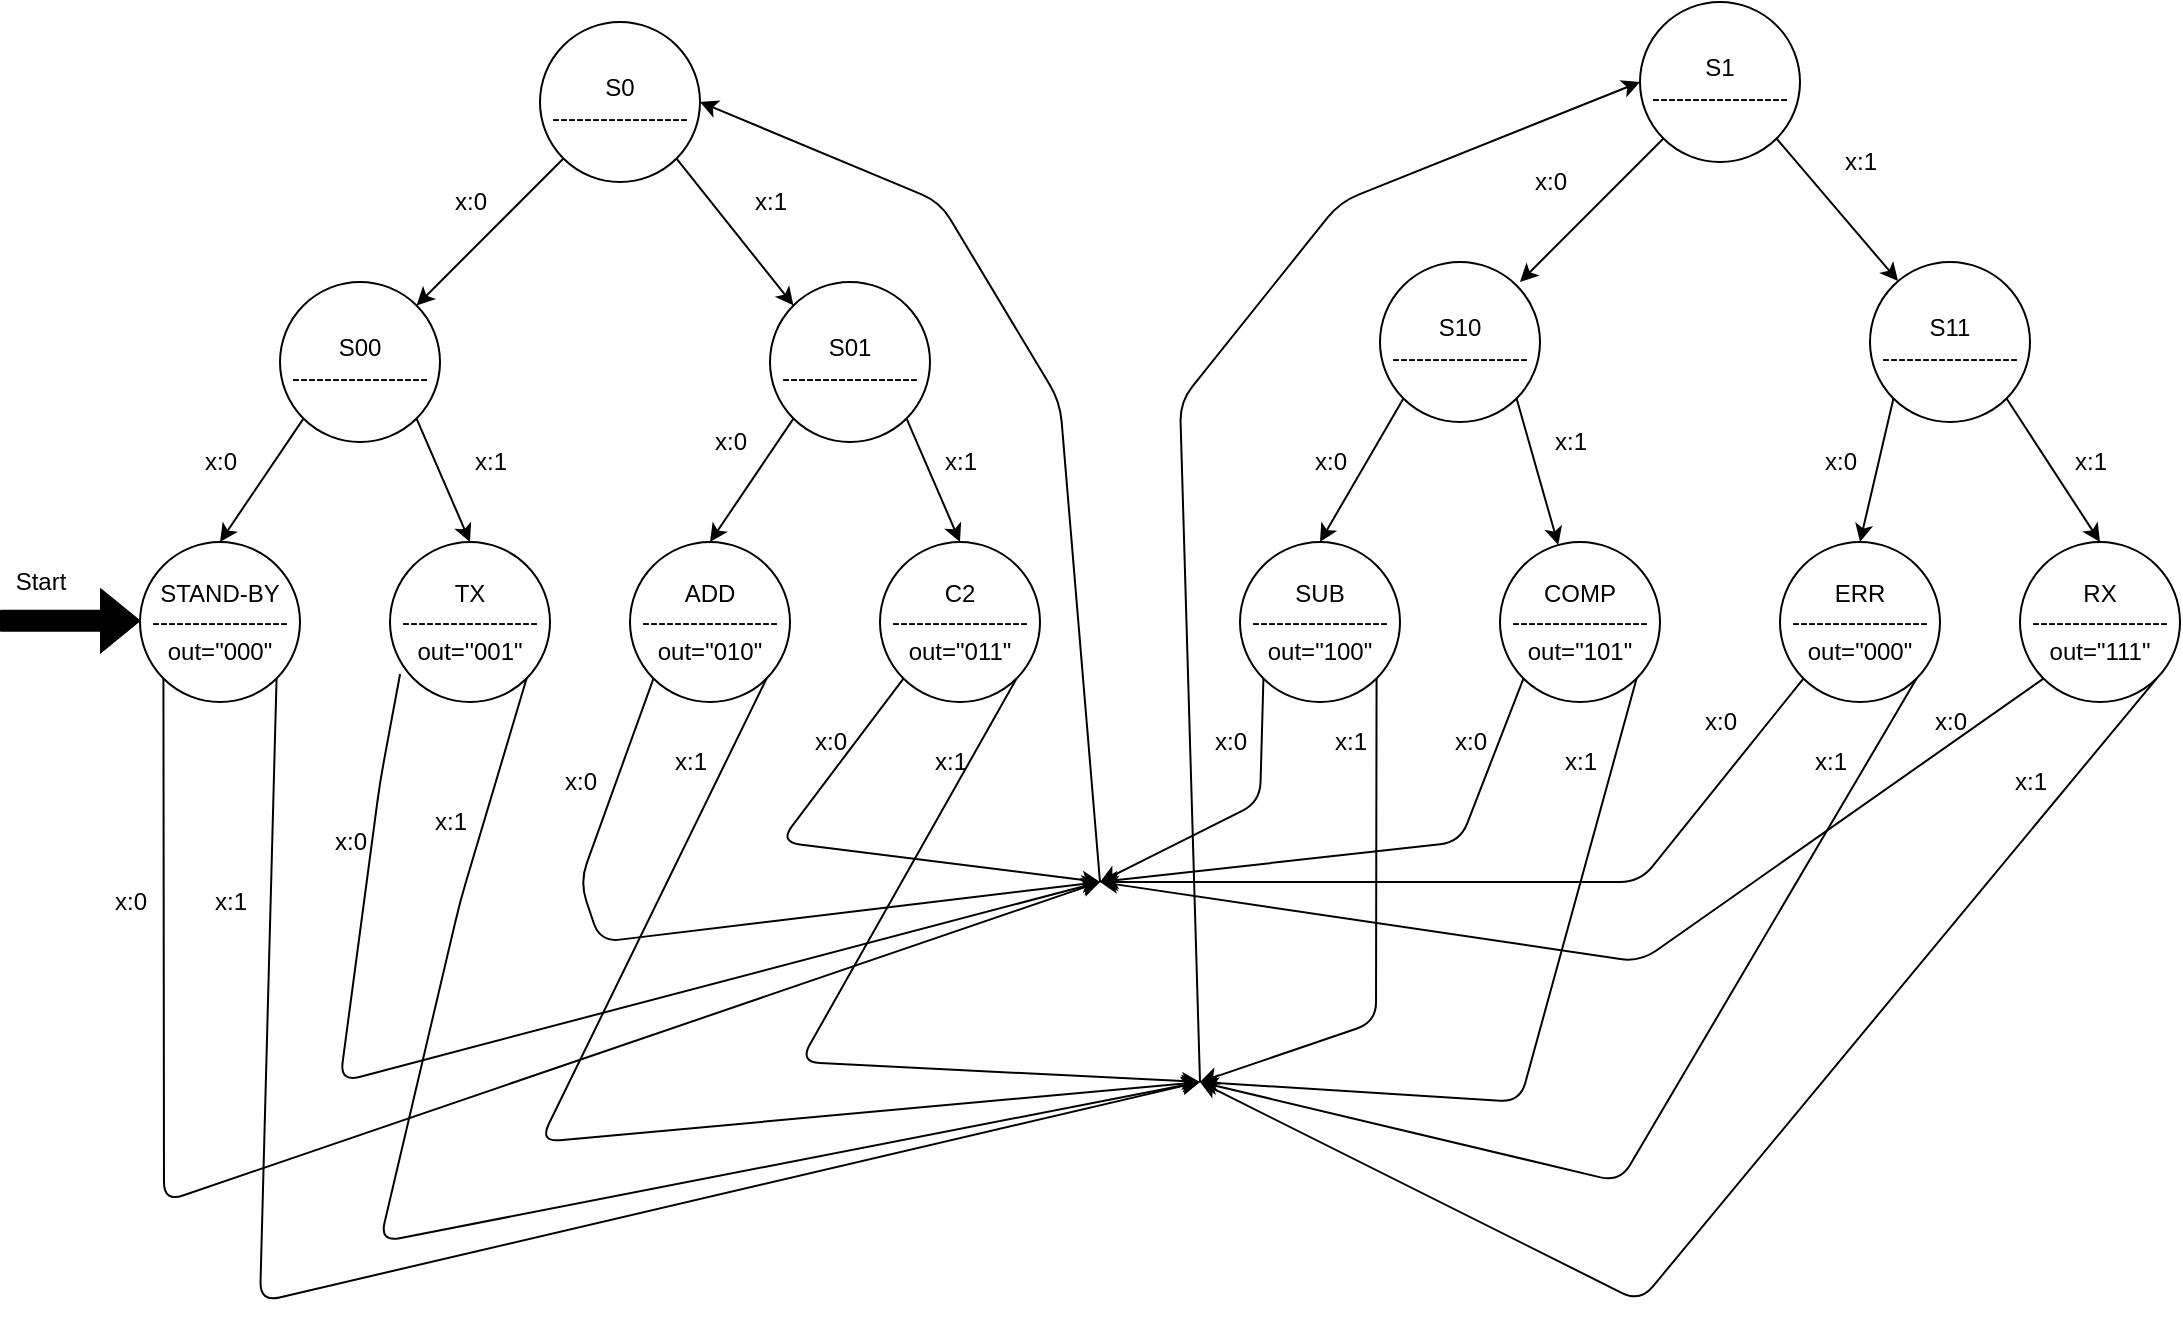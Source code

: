<mxfile version="14.9.2" type="device"><diagram id="CzY4Xrzh1pRbCLD9Bvzn" name="Page-1"><mxGraphModel dx="1185" dy="643" grid="1" gridSize="10" guides="1" tooltips="1" connect="1" arrows="1" fold="1" page="1" pageScale="1" pageWidth="827" pageHeight="1169" math="0" shadow="0"><root><mxCell id="0"/><mxCell id="1" parent="0"/><mxCell id="7Srz7mKr547ueuCqVLxm-4" value="S0&lt;br&gt;-----------------" style="ellipse;whiteSpace=wrap;html=1;aspect=fixed;" parent="1" vertex="1"><mxGeometry x="330" y="30" width="80" height="80" as="geometry"/></mxCell><mxCell id="7Srz7mKr547ueuCqVLxm-6" value="S00&lt;br&gt;-----------------" style="ellipse;whiteSpace=wrap;html=1;aspect=fixed;" parent="1" vertex="1"><mxGeometry x="200" y="160" width="80" height="80" as="geometry"/></mxCell><mxCell id="7Srz7mKr547ueuCqVLxm-7" value="S01&lt;br&gt;-----------------" style="ellipse;whiteSpace=wrap;html=1;aspect=fixed;" parent="1" vertex="1"><mxGeometry x="445" y="160" width="80" height="80" as="geometry"/></mxCell><mxCell id="7Srz7mKr547ueuCqVLxm-10" value="STAND-BY&lt;br&gt;-----------------&lt;br&gt;out=&quot;000&quot;" style="ellipse;whiteSpace=wrap;html=1;aspect=fixed;" parent="1" vertex="1"><mxGeometry x="130" y="290" width="80" height="80" as="geometry"/></mxCell><mxCell id="7Srz7mKr547ueuCqVLxm-11" value="TX&lt;br&gt;-----------------&lt;br&gt;out=''001&quot;" style="ellipse;whiteSpace=wrap;html=1;aspect=fixed;" parent="1" vertex="1"><mxGeometry x="255" y="290" width="80" height="80" as="geometry"/></mxCell><mxCell id="7Srz7mKr547ueuCqVLxm-14" value="ADD&lt;br&gt;-----------------&lt;br&gt;out=&quot;010&quot;" style="ellipse;whiteSpace=wrap;html=1;aspect=fixed;" parent="1" vertex="1"><mxGeometry x="375" y="290" width="80" height="80" as="geometry"/></mxCell><mxCell id="7Srz7mKr547ueuCqVLxm-15" value="C2&lt;br&gt;-----------------&lt;br&gt;out=&quot;011&quot;" style="ellipse;whiteSpace=wrap;html=1;aspect=fixed;" parent="1" vertex="1"><mxGeometry x="500" y="290" width="80" height="80" as="geometry"/></mxCell><mxCell id="7Srz7mKr547ueuCqVLxm-16" value="S1&lt;br&gt;-----------------" style="ellipse;whiteSpace=wrap;html=1;aspect=fixed;" parent="1" vertex="1"><mxGeometry x="880" y="20" width="80" height="80" as="geometry"/></mxCell><mxCell id="7Srz7mKr547ueuCqVLxm-17" value="S10&lt;br&gt;-----------------" style="ellipse;whiteSpace=wrap;html=1;aspect=fixed;" parent="1" vertex="1"><mxGeometry x="750" y="150" width="80" height="80" as="geometry"/></mxCell><mxCell id="7Srz7mKr547ueuCqVLxm-18" value="S11&lt;br&gt;-----------------" style="ellipse;whiteSpace=wrap;html=1;aspect=fixed;" parent="1" vertex="1"><mxGeometry x="995" y="150" width="80" height="80" as="geometry"/></mxCell><mxCell id="7Srz7mKr547ueuCqVLxm-19" value="SUB&lt;br&gt;-----------------&lt;br&gt;out=&quot;100&quot;" style="ellipse;whiteSpace=wrap;html=1;aspect=fixed;" parent="1" vertex="1"><mxGeometry x="680" y="290" width="80" height="80" as="geometry"/></mxCell><mxCell id="7Srz7mKr547ueuCqVLxm-20" value="COMP&lt;br&gt;-----------------&lt;br&gt;out=&quot;101&quot;" style="ellipse;whiteSpace=wrap;html=1;aspect=fixed;" parent="1" vertex="1"><mxGeometry x="810" y="290" width="80" height="80" as="geometry"/></mxCell><mxCell id="7Srz7mKr547ueuCqVLxm-21" value="ERR&lt;br&gt;-----------------&lt;br&gt;out=&quot;000&quot;" style="ellipse;whiteSpace=wrap;html=1;aspect=fixed;" parent="1" vertex="1"><mxGeometry x="950" y="290" width="80" height="80" as="geometry"/></mxCell><mxCell id="7Srz7mKr547ueuCqVLxm-22" value="RX&lt;br&gt;-----------------&lt;br&gt;out=&quot;111&quot;" style="ellipse;whiteSpace=wrap;html=1;aspect=fixed;" parent="1" vertex="1"><mxGeometry x="1070" y="290" width="80" height="80" as="geometry"/></mxCell><mxCell id="7Srz7mKr547ueuCqVLxm-27" value="" style="endArrow=classic;html=1;entryX=1;entryY=0;entryDx=0;entryDy=0;exitX=0;exitY=1;exitDx=0;exitDy=0;" parent="1" source="7Srz7mKr547ueuCqVLxm-4" target="7Srz7mKr547ueuCqVLxm-6" edge="1"><mxGeometry width="50" height="50" relative="1" as="geometry"><mxPoint x="470" y="320" as="sourcePoint"/><mxPoint x="520" y="270" as="targetPoint"/></mxGeometry></mxCell><mxCell id="7Srz7mKr547ueuCqVLxm-28" value="" style="endArrow=classic;html=1;exitX=1;exitY=1;exitDx=0;exitDy=0;entryX=0;entryY=0;entryDx=0;entryDy=0;" parent="1" source="7Srz7mKr547ueuCqVLxm-4" target="7Srz7mKr547ueuCqVLxm-7" edge="1"><mxGeometry width="50" height="50" relative="1" as="geometry"><mxPoint x="351.716" y="108.284" as="sourcePoint"/><mxPoint x="430" y="182" as="targetPoint"/></mxGeometry></mxCell><mxCell id="7Srz7mKr547ueuCqVLxm-29" value="x:0" style="text;html=1;align=center;verticalAlign=middle;resizable=0;points=[];autosize=1;strokeColor=none;" parent="1" vertex="1"><mxGeometry x="280" y="110" width="30" height="20" as="geometry"/></mxCell><mxCell id="7Srz7mKr547ueuCqVLxm-31" value="x:1" style="text;html=1;align=center;verticalAlign=middle;resizable=0;points=[];autosize=1;strokeColor=none;" parent="1" vertex="1"><mxGeometry x="430" y="110" width="30" height="20" as="geometry"/></mxCell><mxCell id="7Srz7mKr547ueuCqVLxm-32" value="" style="endArrow=classic;html=1;exitX=0;exitY=1;exitDx=0;exitDy=0;" parent="1" source="7Srz7mKr547ueuCqVLxm-16" edge="1"><mxGeometry width="50" height="50" relative="1" as="geometry"><mxPoint x="893.436" y="83.284" as="sourcePoint"/><mxPoint x="820" y="160" as="targetPoint"/></mxGeometry></mxCell><mxCell id="7Srz7mKr547ueuCqVLxm-35" value="" style="endArrow=classic;html=1;exitX=1;exitY=1;exitDx=0;exitDy=0;" parent="1" source="7Srz7mKr547ueuCqVLxm-16" target="7Srz7mKr547ueuCqVLxm-18" edge="1"><mxGeometry width="50" height="50" relative="1" as="geometry"><mxPoint x="980" y="120" as="sourcePoint"/><mxPoint x="1030" y="70" as="targetPoint"/></mxGeometry></mxCell><mxCell id="7Srz7mKr547ueuCqVLxm-36" value="" style="endArrow=classic;html=1;exitX=0;exitY=1;exitDx=0;exitDy=0;entryX=0.5;entryY=0;entryDx=0;entryDy=0;" parent="1" source="7Srz7mKr547ueuCqVLxm-6" target="7Srz7mKr547ueuCqVLxm-10" edge="1"><mxGeometry width="50" height="50" relative="1" as="geometry"><mxPoint x="100" y="200" as="sourcePoint"/><mxPoint x="150" y="150" as="targetPoint"/></mxGeometry></mxCell><mxCell id="7Srz7mKr547ueuCqVLxm-39" value="" style="endArrow=classic;html=1;exitX=1;exitY=1;exitDx=0;exitDy=0;entryX=0.5;entryY=0;entryDx=0;entryDy=0;" parent="1" source="7Srz7mKr547ueuCqVLxm-6" target="7Srz7mKr547ueuCqVLxm-11" edge="1"><mxGeometry width="50" height="50" relative="1" as="geometry"><mxPoint x="470" y="320" as="sourcePoint"/><mxPoint x="520" y="270" as="targetPoint"/></mxGeometry></mxCell><mxCell id="7Srz7mKr547ueuCqVLxm-40" value="" style="endArrow=classic;html=1;exitX=0;exitY=1;exitDx=0;exitDy=0;entryX=0.5;entryY=0;entryDx=0;entryDy=0;" parent="1" source="7Srz7mKr547ueuCqVLxm-7" target="7Srz7mKr547ueuCqVLxm-14" edge="1"><mxGeometry width="50" height="50" relative="1" as="geometry"><mxPoint x="470" y="320" as="sourcePoint"/><mxPoint x="520" y="270" as="targetPoint"/></mxGeometry></mxCell><mxCell id="7Srz7mKr547ueuCqVLxm-41" value="" style="endArrow=classic;html=1;exitX=1;exitY=1;exitDx=0;exitDy=0;entryX=0.5;entryY=0;entryDx=0;entryDy=0;" parent="1" source="7Srz7mKr547ueuCqVLxm-7" target="7Srz7mKr547ueuCqVLxm-15" edge="1"><mxGeometry width="50" height="50" relative="1" as="geometry"><mxPoint x="470" y="320" as="sourcePoint"/><mxPoint x="520" y="270" as="targetPoint"/></mxGeometry></mxCell><mxCell id="7Srz7mKr547ueuCqVLxm-42" value="" style="endArrow=classic;html=1;entryX=0.5;entryY=0;entryDx=0;entryDy=0;exitX=0;exitY=1;exitDx=0;exitDy=0;" parent="1" source="7Srz7mKr547ueuCqVLxm-17" target="7Srz7mKr547ueuCqVLxm-19" edge="1"><mxGeometry width="50" height="50" relative="1" as="geometry"><mxPoint x="470" y="320" as="sourcePoint"/><mxPoint x="520" y="270" as="targetPoint"/></mxGeometry></mxCell><mxCell id="7Srz7mKr547ueuCqVLxm-43" value="" style="endArrow=classic;html=1;exitX=1;exitY=1;exitDx=0;exitDy=0;" parent="1" source="7Srz7mKr547ueuCqVLxm-17" target="7Srz7mKr547ueuCqVLxm-20" edge="1"><mxGeometry width="50" height="50" relative="1" as="geometry"><mxPoint x="470" y="320" as="sourcePoint"/><mxPoint x="520" y="270" as="targetPoint"/></mxGeometry></mxCell><mxCell id="7Srz7mKr547ueuCqVLxm-44" value="" style="endArrow=classic;html=1;exitX=0;exitY=1;exitDx=0;exitDy=0;entryX=0.5;entryY=0;entryDx=0;entryDy=0;" parent="1" source="7Srz7mKr547ueuCqVLxm-18" target="7Srz7mKr547ueuCqVLxm-21" edge="1"><mxGeometry width="50" height="50" relative="1" as="geometry"><mxPoint x="470" y="320" as="sourcePoint"/><mxPoint x="520" y="270" as="targetPoint"/></mxGeometry></mxCell><mxCell id="7Srz7mKr547ueuCqVLxm-45" value="" style="endArrow=classic;html=1;entryX=0.5;entryY=0;entryDx=0;entryDy=0;exitX=1;exitY=1;exitDx=0;exitDy=0;" parent="1" source="7Srz7mKr547ueuCqVLxm-18" target="7Srz7mKr547ueuCqVLxm-22" edge="1"><mxGeometry width="50" height="50" relative="1" as="geometry"><mxPoint x="1090" y="230" as="sourcePoint"/><mxPoint x="1140" y="180" as="targetPoint"/></mxGeometry></mxCell><mxCell id="7Srz7mKr547ueuCqVLxm-46" value="x:0" style="text;html=1;align=center;verticalAlign=middle;resizable=0;points=[];autosize=1;strokeColor=none;" parent="1" vertex="1"><mxGeometry x="155" y="240" width="30" height="20" as="geometry"/></mxCell><mxCell id="7Srz7mKr547ueuCqVLxm-47" value="x:1" style="text;html=1;align=center;verticalAlign=middle;resizable=0;points=[];autosize=1;strokeColor=none;" parent="1" vertex="1"><mxGeometry x="290" y="240" width="30" height="20" as="geometry"/></mxCell><mxCell id="7Srz7mKr547ueuCqVLxm-48" value="x:1" style="text;html=1;align=center;verticalAlign=middle;resizable=0;points=[];autosize=1;strokeColor=none;" parent="1" vertex="1"><mxGeometry x="525" y="240" width="30" height="20" as="geometry"/></mxCell><mxCell id="7Srz7mKr547ueuCqVLxm-49" value="x:0" style="text;html=1;align=center;verticalAlign=middle;resizable=0;points=[];autosize=1;strokeColor=none;" parent="1" vertex="1"><mxGeometry x="410" y="230" width="30" height="20" as="geometry"/></mxCell><mxCell id="7Srz7mKr547ueuCqVLxm-50" value="x:1" style="text;html=1;align=center;verticalAlign=middle;resizable=0;points=[];autosize=1;strokeColor=none;" parent="1" vertex="1"><mxGeometry x="975" y="90" width="30" height="20" as="geometry"/></mxCell><mxCell id="7Srz7mKr547ueuCqVLxm-51" value="x:0" style="text;html=1;align=center;verticalAlign=middle;resizable=0;points=[];autosize=1;strokeColor=none;" parent="1" vertex="1"><mxGeometry x="820" y="100" width="30" height="20" as="geometry"/></mxCell><mxCell id="7Srz7mKr547ueuCqVLxm-52" value="x:0" style="text;html=1;align=center;verticalAlign=middle;resizable=0;points=[];autosize=1;strokeColor=none;" parent="1" vertex="1"><mxGeometry x="710" y="240" width="30" height="20" as="geometry"/></mxCell><mxCell id="7Srz7mKr547ueuCqVLxm-53" value="x:0" style="text;html=1;align=center;verticalAlign=middle;resizable=0;points=[];autosize=1;strokeColor=none;" parent="1" vertex="1"><mxGeometry x="965" y="240" width="30" height="20" as="geometry"/></mxCell><mxCell id="7Srz7mKr547ueuCqVLxm-54" value="x:1" style="text;html=1;align=center;verticalAlign=middle;resizable=0;points=[];autosize=1;strokeColor=none;" parent="1" vertex="1"><mxGeometry x="830" y="230" width="30" height="20" as="geometry"/></mxCell><mxCell id="7Srz7mKr547ueuCqVLxm-55" value="x:1" style="text;html=1;align=center;verticalAlign=middle;resizable=0;points=[];autosize=1;strokeColor=none;" parent="1" vertex="1"><mxGeometry x="1090" y="240" width="30" height="20" as="geometry"/></mxCell><mxCell id="7Srz7mKr547ueuCqVLxm-59" value="" style="endArrow=classic;html=1;" parent="1" edge="1"><mxGeometry width="50" height="50" relative="1" as="geometry"><mxPoint x="610" y="460" as="sourcePoint"/><mxPoint x="410" y="70" as="targetPoint"/><Array as="points"><mxPoint x="590" y="220"/><mxPoint x="530" y="120"/></Array></mxGeometry></mxCell><mxCell id="7Srz7mKr547ueuCqVLxm-62" value="" style="endArrow=classic;html=1;entryX=0;entryY=0.5;entryDx=0;entryDy=0;" parent="1" target="7Srz7mKr547ueuCqVLxm-16" edge="1"><mxGeometry width="50" height="50" relative="1" as="geometry"><mxPoint x="660" y="560" as="sourcePoint"/><mxPoint x="720" y="80" as="targetPoint"/><Array as="points"><mxPoint x="650" y="220"/><mxPoint x="730" y="120"/></Array></mxGeometry></mxCell><mxCell id="7Srz7mKr547ueuCqVLxm-63" value="" style="endArrow=classic;html=1;exitX=0;exitY=1;exitDx=0;exitDy=0;" parent="1" source="7Srz7mKr547ueuCqVLxm-10" edge="1"><mxGeometry width="50" height="50" relative="1" as="geometry"><mxPoint x="180" y="495" as="sourcePoint"/><mxPoint x="610" y="460" as="targetPoint"/><Array as="points"><mxPoint x="142" y="620"/></Array></mxGeometry></mxCell><mxCell id="7Srz7mKr547ueuCqVLxm-64" value="" style="endArrow=classic;html=1;exitX=0.063;exitY=0.825;exitDx=0;exitDy=0;exitPerimeter=0;" parent="1" source="7Srz7mKr547ueuCqVLxm-11" edge="1"><mxGeometry width="50" height="50" relative="1" as="geometry"><mxPoint x="250" y="510" as="sourcePoint"/><mxPoint x="610" y="460" as="targetPoint"/><Array as="points"><mxPoint x="250" y="410"/><mxPoint x="230" y="560"/></Array></mxGeometry></mxCell><mxCell id="7Srz7mKr547ueuCqVLxm-65" value="" style="endArrow=classic;html=1;exitX=0;exitY=1;exitDx=0;exitDy=0;" parent="1" source="7Srz7mKr547ueuCqVLxm-14" edge="1"><mxGeometry width="50" height="50" relative="1" as="geometry"><mxPoint x="270.04" y="366" as="sourcePoint"/><mxPoint x="610" y="460" as="targetPoint"/><Array as="points"><mxPoint x="350" y="460"/><mxPoint x="360" y="490"/></Array></mxGeometry></mxCell><mxCell id="7Srz7mKr547ueuCqVLxm-66" value="" style="endArrow=classic;html=1;exitX=0;exitY=1;exitDx=0;exitDy=0;" parent="1" source="7Srz7mKr547ueuCqVLxm-15" edge="1"><mxGeometry width="50" height="50" relative="1" as="geometry"><mxPoint x="470" y="380" as="sourcePoint"/><mxPoint x="610" y="460" as="targetPoint"/><Array as="points"><mxPoint x="450" y="440"/></Array></mxGeometry></mxCell><mxCell id="7Srz7mKr547ueuCqVLxm-67" value="x:0" style="text;html=1;align=center;verticalAlign=middle;resizable=0;points=[];autosize=1;strokeColor=none;" parent="1" vertex="1"><mxGeometry x="110" y="460" width="30" height="20" as="geometry"/></mxCell><mxCell id="7Srz7mKr547ueuCqVLxm-68" value="x:0" style="text;html=1;align=center;verticalAlign=middle;resizable=0;points=[];autosize=1;strokeColor=none;" parent="1" vertex="1"><mxGeometry x="220" y="430" width="30" height="20" as="geometry"/></mxCell><mxCell id="7Srz7mKr547ueuCqVLxm-69" value="x:0" style="text;html=1;align=center;verticalAlign=middle;resizable=0;points=[];autosize=1;strokeColor=none;" parent="1" vertex="1"><mxGeometry x="335" y="400" width="30" height="20" as="geometry"/></mxCell><mxCell id="7Srz7mKr547ueuCqVLxm-70" value="x:0" style="text;html=1;align=center;verticalAlign=middle;resizable=0;points=[];autosize=1;strokeColor=none;" parent="1" vertex="1"><mxGeometry x="460" y="380" width="30" height="20" as="geometry"/></mxCell><mxCell id="7Srz7mKr547ueuCqVLxm-71" value="" style="endArrow=classic;html=1;exitX=1;exitY=1;exitDx=0;exitDy=0;" parent="1" source="7Srz7mKr547ueuCqVLxm-10" edge="1"><mxGeometry width="50" height="50" relative="1" as="geometry"><mxPoint x="170" y="435" as="sourcePoint"/><mxPoint x="660" y="560" as="targetPoint"/><Array as="points"><mxPoint x="190" y="670"/></Array></mxGeometry></mxCell><mxCell id="7Srz7mKr547ueuCqVLxm-72" value="" style="endArrow=classic;html=1;exitX=1;exitY=1;exitDx=0;exitDy=0;" parent="1" source="7Srz7mKr547ueuCqVLxm-11" edge="1"><mxGeometry width="50" height="50" relative="1" as="geometry"><mxPoint x="600" y="500" as="sourcePoint"/><mxPoint x="660" y="560" as="targetPoint"/><Array as="points"><mxPoint x="290" y="470"/><mxPoint x="250" y="640"/></Array></mxGeometry></mxCell><mxCell id="7Srz7mKr547ueuCqVLxm-73" value="" style="endArrow=classic;html=1;exitX=1;exitY=1;exitDx=0;exitDy=0;" parent="1" source="7Srz7mKr547ueuCqVLxm-14" edge="1"><mxGeometry width="50" height="50" relative="1" as="geometry"><mxPoint x="600" y="500" as="sourcePoint"/><mxPoint x="660" y="560" as="targetPoint"/><Array as="points"><mxPoint x="330" y="590"/></Array></mxGeometry></mxCell><mxCell id="7Srz7mKr547ueuCqVLxm-75" value="" style="endArrow=classic;html=1;exitX=1;exitY=1;exitDx=0;exitDy=0;" parent="1" source="7Srz7mKr547ueuCqVLxm-15" edge="1"><mxGeometry width="50" height="50" relative="1" as="geometry"><mxPoint x="600" y="500" as="sourcePoint"/><mxPoint x="660" y="560" as="targetPoint"/><Array as="points"><mxPoint x="460" y="550"/></Array></mxGeometry></mxCell><mxCell id="7Srz7mKr547ueuCqVLxm-76" value="x:1" style="text;html=1;align=center;verticalAlign=middle;resizable=0;points=[];autosize=1;strokeColor=none;" parent="1" vertex="1"><mxGeometry x="160" y="460" width="30" height="20" as="geometry"/></mxCell><mxCell id="7Srz7mKr547ueuCqVLxm-77" value="x:1" style="text;html=1;align=center;verticalAlign=middle;resizable=0;points=[];autosize=1;strokeColor=none;" parent="1" vertex="1"><mxGeometry x="270" y="420" width="30" height="20" as="geometry"/></mxCell><mxCell id="7Srz7mKr547ueuCqVLxm-78" value="x:1" style="text;html=1;align=center;verticalAlign=middle;resizable=0;points=[];autosize=1;strokeColor=none;" parent="1" vertex="1"><mxGeometry x="390" y="390" width="30" height="20" as="geometry"/></mxCell><mxCell id="7Srz7mKr547ueuCqVLxm-79" value="x:1" style="text;html=1;align=center;verticalAlign=middle;resizable=0;points=[];autosize=1;strokeColor=none;" parent="1" vertex="1"><mxGeometry x="520" y="390" width="30" height="20" as="geometry"/></mxCell><mxCell id="7Srz7mKr547ueuCqVLxm-80" value="" style="endArrow=classic;html=1;exitX=0;exitY=1;exitDx=0;exitDy=0;" parent="1" source="7Srz7mKr547ueuCqVLxm-19" edge="1"><mxGeometry width="50" height="50" relative="1" as="geometry"><mxPoint x="760" y="510" as="sourcePoint"/><mxPoint x="610" y="460" as="targetPoint"/><Array as="points"><mxPoint x="690" y="420"/></Array></mxGeometry></mxCell><mxCell id="7Srz7mKr547ueuCqVLxm-81" value="" style="endArrow=classic;html=1;exitX=1;exitY=1;exitDx=0;exitDy=0;" parent="1" source="7Srz7mKr547ueuCqVLxm-19" edge="1"><mxGeometry width="50" height="50" relative="1" as="geometry"><mxPoint x="810" y="580" as="sourcePoint"/><mxPoint x="660" y="560" as="targetPoint"/><Array as="points"><mxPoint x="748" y="530"/></Array></mxGeometry></mxCell><mxCell id="7Srz7mKr547ueuCqVLxm-82" value="" style="endArrow=classic;html=1;exitX=0;exitY=1;exitDx=0;exitDy=0;" parent="1" source="7Srz7mKr547ueuCqVLxm-20" edge="1"><mxGeometry width="50" height="50" relative="1" as="geometry"><mxPoint x="840" y="380" as="sourcePoint"/><mxPoint x="610" y="460" as="targetPoint"/><Array as="points"><mxPoint x="790" y="440"/></Array></mxGeometry></mxCell><mxCell id="7Srz7mKr547ueuCqVLxm-83" value="" style="endArrow=classic;html=1;exitX=0;exitY=1;exitDx=0;exitDy=0;" parent="1" source="7Srz7mKr547ueuCqVLxm-21" edge="1"><mxGeometry width="50" height="50" relative="1" as="geometry"><mxPoint x="620" y="340" as="sourcePoint"/><mxPoint x="610" y="460" as="targetPoint"/><Array as="points"><mxPoint x="880" y="460"/></Array></mxGeometry></mxCell><mxCell id="7Srz7mKr547ueuCqVLxm-84" value="" style="endArrow=classic;html=1;exitX=0;exitY=1;exitDx=0;exitDy=0;" parent="1" source="7Srz7mKr547ueuCqVLxm-22" edge="1"><mxGeometry width="50" height="50" relative="1" as="geometry"><mxPoint x="620" y="340" as="sourcePoint"/><mxPoint x="610" y="460" as="targetPoint"/><Array as="points"><mxPoint x="880" y="500"/></Array></mxGeometry></mxCell><mxCell id="7Srz7mKr547ueuCqVLxm-85" value="x:0" style="text;html=1;align=center;verticalAlign=middle;resizable=0;points=[];autosize=1;strokeColor=none;" parent="1" vertex="1"><mxGeometry x="660" y="380" width="30" height="20" as="geometry"/></mxCell><mxCell id="7Srz7mKr547ueuCqVLxm-86" value="x:1" style="text;html=1;align=center;verticalAlign=middle;resizable=0;points=[];autosize=1;strokeColor=none;" parent="1" vertex="1"><mxGeometry x="720" y="380" width="30" height="20" as="geometry"/></mxCell><mxCell id="7Srz7mKr547ueuCqVLxm-87" value="x:0" style="text;html=1;align=center;verticalAlign=middle;resizable=0;points=[];autosize=1;strokeColor=none;" parent="1" vertex="1"><mxGeometry x="780" y="380" width="30" height="20" as="geometry"/></mxCell><mxCell id="7Srz7mKr547ueuCqVLxm-88" value="x:0" style="text;html=1;align=center;verticalAlign=middle;resizable=0;points=[];autosize=1;strokeColor=none;" parent="1" vertex="1"><mxGeometry x="905" y="370" width="30" height="20" as="geometry"/></mxCell><mxCell id="7Srz7mKr547ueuCqVLxm-89" value="x:0" style="text;html=1;align=center;verticalAlign=middle;resizable=0;points=[];autosize=1;strokeColor=none;" parent="1" vertex="1"><mxGeometry x="1020" y="370" width="30" height="20" as="geometry"/></mxCell><mxCell id="7Srz7mKr547ueuCqVLxm-90" value="" style="endArrow=classic;html=1;exitX=1;exitY=1;exitDx=0;exitDy=0;" parent="1" source="7Srz7mKr547ueuCqVLxm-20" edge="1"><mxGeometry width="50" height="50" relative="1" as="geometry"><mxPoint x="855" y="630" as="sourcePoint"/><mxPoint x="660" y="560" as="targetPoint"/><Array as="points"><mxPoint x="820" y="570"/></Array></mxGeometry></mxCell><mxCell id="7Srz7mKr547ueuCqVLxm-91" value="" style="endArrow=classic;html=1;exitX=1;exitY=1;exitDx=0;exitDy=0;" parent="1" source="7Srz7mKr547ueuCqVLxm-21" edge="1"><mxGeometry width="50" height="50" relative="1" as="geometry"><mxPoint x="620" y="340" as="sourcePoint"/><mxPoint x="660" y="560" as="targetPoint"/><Array as="points"><mxPoint x="870" y="610"/></Array></mxGeometry></mxCell><mxCell id="7Srz7mKr547ueuCqVLxm-92" value="" style="endArrow=classic;html=1;exitX=1;exitY=1;exitDx=0;exitDy=0;" parent="1" source="7Srz7mKr547ueuCqVLxm-22" edge="1"><mxGeometry width="50" height="50" relative="1" as="geometry"><mxPoint x="1170" y="425" as="sourcePoint"/><mxPoint x="660" y="560" as="targetPoint"/><Array as="points"><mxPoint x="880" y="670"/></Array></mxGeometry></mxCell><mxCell id="7Srz7mKr547ueuCqVLxm-93" value="x:1" style="text;html=1;align=center;verticalAlign=middle;resizable=0;points=[];autosize=1;strokeColor=none;" parent="1" vertex="1"><mxGeometry x="835" y="390" width="30" height="20" as="geometry"/></mxCell><mxCell id="7Srz7mKr547ueuCqVLxm-94" value="x:1" style="text;html=1;align=center;verticalAlign=middle;resizable=0;points=[];autosize=1;strokeColor=none;" parent="1" vertex="1"><mxGeometry x="960" y="390" width="30" height="20" as="geometry"/></mxCell><mxCell id="7Srz7mKr547ueuCqVLxm-95" value="x:1" style="text;html=1;align=center;verticalAlign=middle;resizable=0;points=[];autosize=1;strokeColor=none;" parent="1" vertex="1"><mxGeometry x="1060" y="400" width="30" height="20" as="geometry"/></mxCell><mxCell id="boguP96EzxT14sld0Lfy-1" value="" style="shape=flexArrow;endArrow=classic;html=1;fillColor=#000000;" edge="1" parent="1"><mxGeometry width="50" height="50" relative="1" as="geometry"><mxPoint x="60" y="329.41" as="sourcePoint"/><mxPoint x="130" y="329.41" as="targetPoint"/><Array as="points"><mxPoint x="90" y="329.41"/></Array></mxGeometry></mxCell><mxCell id="boguP96EzxT14sld0Lfy-2" value="Start" style="text;html=1;align=center;verticalAlign=middle;resizable=0;points=[];autosize=1;strokeColor=none;" vertex="1" parent="1"><mxGeometry x="60" y="300" width="40" height="20" as="geometry"/></mxCell></root></mxGraphModel></diagram></mxfile>